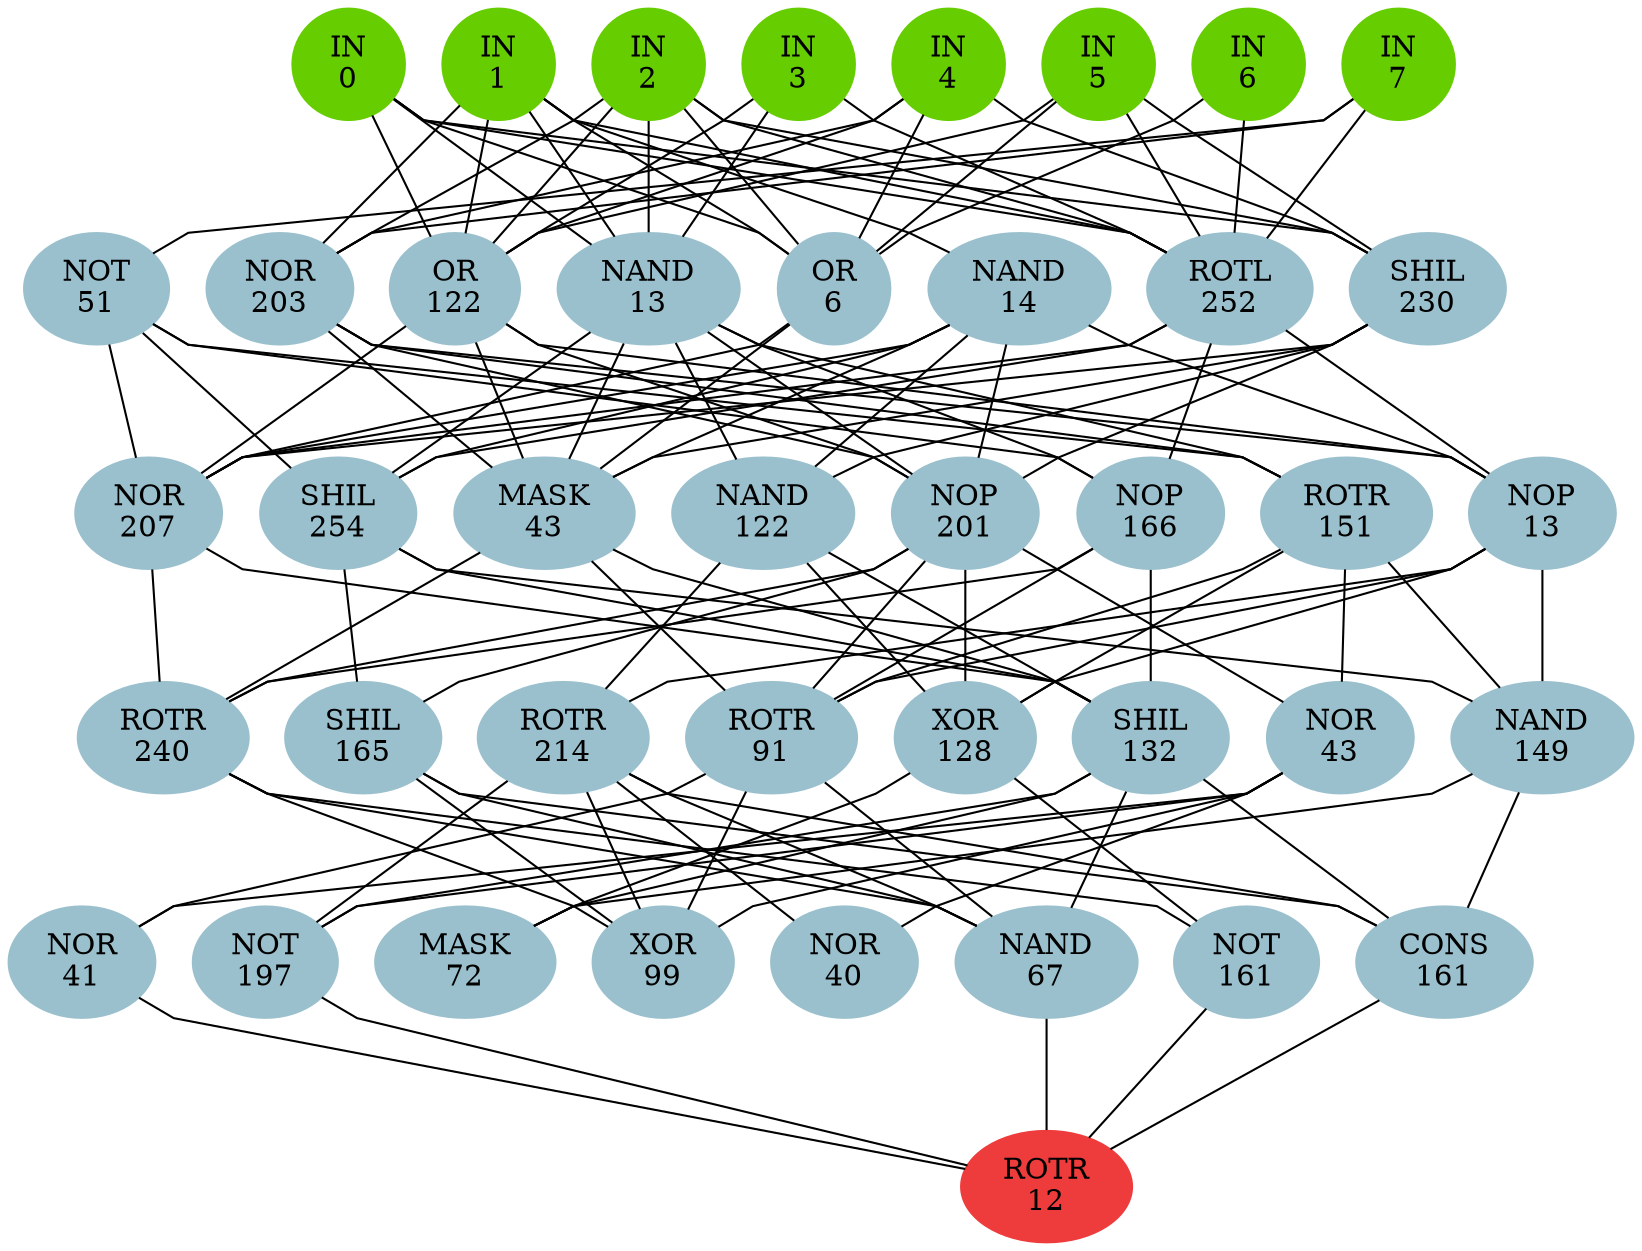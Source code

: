 graph EACircuit {
rankdir=BT;
ranksep=0.75;
ordering=out;
splines=polyline;
node [style=filled, color=lightblue2];

{ rank=same;
node [color=chartreuse3];
"-1_0"[label="IN\n0"];
node [color=chartreuse3];
"-1_1"[label="IN\n1"];
node [color=chartreuse3];
"-1_2"[label="IN\n2"];
node [color=chartreuse3];
"-1_3"[label="IN\n3"];
node [color=chartreuse3];
"-1_4"[label="IN\n4"];
node [color=chartreuse3];
"-1_5"[label="IN\n5"];
node [color=chartreuse3];
"-1_6"[label="IN\n6"];
node [color=chartreuse3];
"-1_7"[label="IN\n7"];
}
{ rank=same;
node [color=lightblue3];
"0_0"[label="NOT\n51"];
node [color=lightblue3];
"0_1"[label="NOR\n203"];
node [color=lightblue3];
"0_2"[label="OR\n122"];
node [color=lightblue3];
"0_3"[label="NAND\n13"];
node [color=lightblue3];
"0_4"[label="OR\n6"];
node [color=lightblue3];
"0_5"[label="NAND\n14"];
node [color=lightblue3];
"0_6"[label="ROTL\n252"];
node [color=lightblue3];
"0_7"[label="SHIL\n230"];
}
{ rank=same;
node [color=lightblue3];
"1_0"[label="NOR\n207"];
node [color=lightblue3];
"1_1"[label="SHIL\n254"];
node [color=lightblue3];
"1_2"[label="MASK\n43"];
node [color=lightblue3];
"1_3"[label="NAND\n122"];
node [color=lightblue3];
"1_4"[label="NOP\n201"];
node [color=lightblue3];
"1_5"[label="NOP\n166"];
node [color=lightblue3];
"1_6"[label="ROTR\n151"];
node [color=lightblue3];
"1_7"[label="NOP\n13"];
}
{ rank=same;
node [color=lightblue3];
"2_0"[label="ROTR\n240"];
node [color=lightblue3];
"2_1"[label="SHIL\n165"];
node [color=lightblue3];
"2_2"[label="ROTR\n214"];
node [color=lightblue3];
"2_3"[label="ROTR\n91"];
node [color=lightblue3];
"2_4"[label="XOR\n128"];
node [color=lightblue3];
"2_5"[label="SHIL\n132"];
node [color=lightblue3];
"2_6"[label="NOR\n43"];
node [color=lightblue3];
"2_7"[label="NAND\n149"];
}
{ rank=same;
node [color=lightblue3];
"3_0"[label="NOR\n41"];
node [color=lightblue3];
"3_1"[label="NOT\n197"];
node [color=lightblue3];
"3_2"[label="MASK\n72"];
node [color=lightblue3];
"3_3"[label="XOR\n99"];
node [color=lightblue3];
"3_4"[label="NOR\n40"];
node [color=lightblue3];
"3_5"[label="NAND\n67"];
node [color=lightblue3];
"3_6"[label="NOT\n161"];
node [color=lightblue3];
"3_7"[label="CONS\n161"];
}
{ rank=same;
node [color=brown2];
"4_0"[label="ROTR\n12"];
}
edge[style=invis];
"-1_0" -- "-1_1" -- "-1_2" -- "-1_3" -- "-1_4" -- "-1_5" -- "-1_6" -- "-1_7";
"0_0" -- "0_1" -- "0_2" -- "0_3" -- "0_4" -- "0_5" -- "0_6" -- "0_7";
"1_0" -- "1_1" -- "1_2" -- "1_3" -- "1_4" -- "1_5" -- "1_6" -- "1_7";
"2_0" -- "2_1" -- "2_2" -- "2_3" -- "2_4" -- "2_5" -- "2_6" -- "2_7";
"3_0" -- "3_1" -- "3_2" -- "3_3" -- "3_4" -- "3_5" -- "3_6" -- "3_7";
"4_0" -- "4_0";
edge[style=solid];
"0_0" -- "-1_7";
"0_1" -- "-1_1";
"0_1" -- "-1_2";
"0_1" -- "-1_4";
"0_1" -- "-1_7";
"0_2" -- "-1_0";
"0_2" -- "-1_1";
"0_2" -- "-1_2";
"0_2" -- "-1_3";
"0_2" -- "-1_4";
"0_2" -- "-1_5";
"0_3" -- "-1_0";
"0_3" -- "-1_1";
"0_3" -- "-1_2";
"0_3" -- "-1_3";
"0_4" -- "-1_0";
"0_4" -- "-1_1";
"0_4" -- "-1_2";
"0_4" -- "-1_4";
"0_4" -- "-1_5";
"0_4" -- "-1_6";
"0_5" -- "-1_1";
"0_6" -- "-1_0";
"0_6" -- "-1_1";
"0_6" -- "-1_2";
"0_6" -- "-1_3";
"0_6" -- "-1_5";
"0_6" -- "-1_6";
"0_6" -- "-1_7";
"0_7" -- "-1_0";
"0_7" -- "-1_2";
"0_7" -- "-1_4";
"0_7" -- "-1_5";
"1_0" -- "0_0";
"1_0" -- "0_2";
"1_0" -- "0_4";
"1_0" -- "0_5";
"1_0" -- "0_6";
"1_0" -- "0_7";
"1_1" -- "0_0";
"1_1" -- "0_3";
"1_1" -- "0_5";
"1_1" -- "0_6";
"1_2" -- "0_1";
"1_2" -- "0_2";
"1_2" -- "0_3";
"1_2" -- "0_4";
"1_2" -- "0_5";
"1_2" -- "0_7";
"1_3" -- "0_3";
"1_3" -- "0_5";
"1_3" -- "0_7";
"1_4" -- "0_1";
"1_4" -- "0_2";
"1_4" -- "0_3";
"1_4" -- "0_5";
"1_4" -- "0_7";
"1_5" -- "0_0";
"1_5" -- "0_3";
"1_5" -- "0_6";
"1_6" -- "0_0";
"1_6" -- "0_1";
"1_6" -- "0_3";
"1_7" -- "0_1";
"1_7" -- "0_2";
"1_7" -- "0_5";
"1_7" -- "0_6";
"2_0" -- "1_0";
"2_0" -- "1_2";
"2_0" -- "1_4";
"2_0" -- "1_5";
"2_1" -- "1_1";
"2_1" -- "1_4";
"2_2" -- "1_3";
"2_2" -- "1_7";
"2_3" -- "1_2";
"2_3" -- "1_4";
"2_3" -- "1_5";
"2_3" -- "1_6";
"2_3" -- "1_7";
"2_4" -- "1_3";
"2_4" -- "1_4";
"2_4" -- "1_6";
"2_4" -- "1_7";
"2_5" -- "1_0";
"2_5" -- "1_1";
"2_5" -- "1_2";
"2_5" -- "1_3";
"2_5" -- "1_5";
"2_6" -- "1_4";
"2_6" -- "1_6";
"2_7" -- "1_1";
"2_7" -- "1_6";
"2_7" -- "1_7";
"3_0" -- "2_3";
"3_0" -- "2_6";
"3_1" -- "2_2";
"3_1" -- "2_5";
"3_1" -- "2_6";
"3_2" -- "2_4";
"3_2" -- "2_5";
"3_2" -- "2_7";
"3_3" -- "2_0";
"3_3" -- "2_1";
"3_3" -- "2_2";
"3_3" -- "2_3";
"3_3" -- "2_6";
"3_4" -- "2_2";
"3_4" -- "2_6";
"3_5" -- "2_0";
"3_5" -- "2_1";
"3_5" -- "2_2";
"3_5" -- "2_3";
"3_5" -- "2_5";
"3_6" -- "2_0";
"3_6" -- "2_4";
"3_7" -- "2_1";
"3_7" -- "2_2";
"3_7" -- "2_5";
"3_7" -- "2_7";
"4_0" -- "3_0";
"4_0" -- "3_1";
"4_0" -- "3_5";
"4_0" -- "3_6";
"4_0" -- "3_7";
}